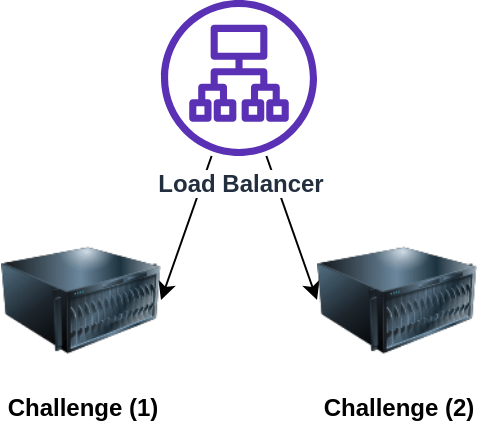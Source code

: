 <mxfile version="13.5.7" type="device"><diagram id="TuZ94LmJeFl0x_1Wcbha" name="Page-1"><mxGraphModel dx="1086" dy="806" grid="1" gridSize="10" guides="1" tooltips="1" connect="1" arrows="1" fold="1" page="1" pageScale="1" pageWidth="850" pageHeight="1100" math="0" shadow="0"><root><mxCell id="0"/><mxCell id="1" parent="0"/><mxCell id="6GJuZ0xfYi3v9BY5-2U0-31" value="" style="endArrow=classic;html=1;entryX=1;entryY=0.5;entryDx=0;entryDy=0;" parent="1" source="6GJuZ0xfYi3v9BY5-2U0-7" target="6GJuZ0xfYi3v9BY5-2U0-8" edge="1"><mxGeometry width="50" height="50" relative="1" as="geometry"><mxPoint x="370" y="300" as="sourcePoint"/><mxPoint x="420" y="250" as="targetPoint"/></mxGeometry></mxCell><mxCell id="6GJuZ0xfYi3v9BY5-2U0-30" value="" style="endArrow=classic;html=1;entryX=0;entryY=0.5;entryDx=0;entryDy=0;" parent="1" source="6GJuZ0xfYi3v9BY5-2U0-7" target="6GJuZ0xfYi3v9BY5-2U0-10" edge="1"><mxGeometry width="50" height="50" relative="1" as="geometry"><mxPoint x="415" y="280" as="sourcePoint"/><mxPoint x="465" y="230" as="targetPoint"/></mxGeometry></mxCell><mxCell id="6GJuZ0xfYi3v9BY5-2U0-7" value="&lt;b style=&quot;background-color: rgb(255 , 255 , 255)&quot;&gt;Load Balancer&lt;/b&gt;" style="outlineConnect=0;fontColor=#232F3E;gradientColor=none;fillColor=#5A30B5;strokeColor=none;dashed=0;verticalLabelPosition=bottom;verticalAlign=top;align=center;html=1;fontSize=12;fontStyle=0;aspect=fixed;pointerEvents=1;shape=mxgraph.aws4.application_load_balancer;" parent="1" vertex="1"><mxGeometry x="413.5" y="70" width="78" height="78" as="geometry"/></mxCell><mxCell id="6GJuZ0xfYi3v9BY5-2U0-10" value="&lt;b&gt;Challenge (2)&lt;/b&gt;" style="image;html=1;labelBackgroundColor=#ffffff;image=img/lib/clip_art/computers/Server_128x128.png" parent="1" vertex="1"><mxGeometry x="491.5" y="180" width="80" height="80" as="geometry"/></mxCell><mxCell id="6GJuZ0xfYi3v9BY5-2U0-8" value="&lt;b&gt;Challenge (1)&lt;/b&gt;" style="image;html=1;labelBackgroundColor=#FFFFFF;image=img/lib/clip_art/computers/Server_128x128.png" parent="1" vertex="1"><mxGeometry x="333.5" y="180" width="80" height="80" as="geometry"/></mxCell></root></mxGraphModel></diagram></mxfile>